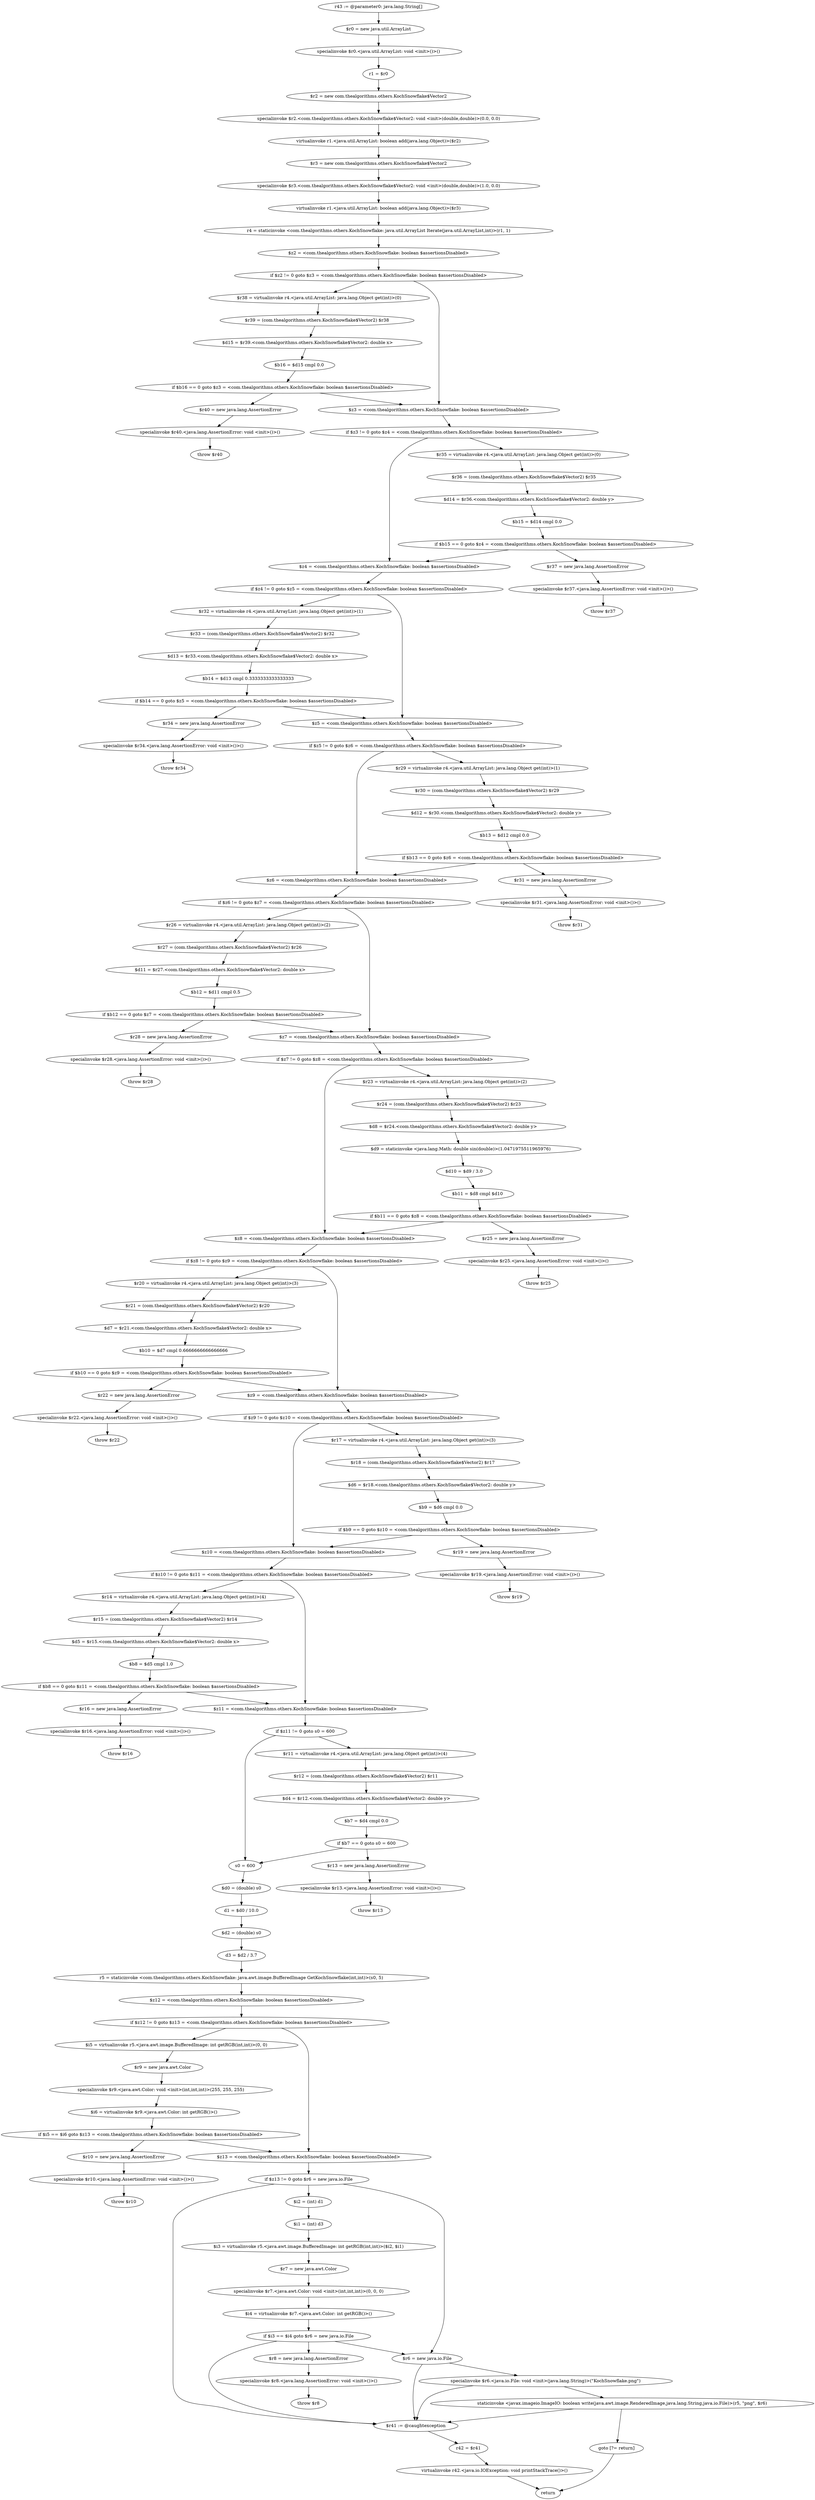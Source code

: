 digraph "unitGraph" {
    "r43 := @parameter0: java.lang.String[]"
    "$r0 = new java.util.ArrayList"
    "specialinvoke $r0.<java.util.ArrayList: void <init>()>()"
    "r1 = $r0"
    "$r2 = new com.thealgorithms.others.KochSnowflake$Vector2"
    "specialinvoke $r2.<com.thealgorithms.others.KochSnowflake$Vector2: void <init>(double,double)>(0.0, 0.0)"
    "virtualinvoke r1.<java.util.ArrayList: boolean add(java.lang.Object)>($r2)"
    "$r3 = new com.thealgorithms.others.KochSnowflake$Vector2"
    "specialinvoke $r3.<com.thealgorithms.others.KochSnowflake$Vector2: void <init>(double,double)>(1.0, 0.0)"
    "virtualinvoke r1.<java.util.ArrayList: boolean add(java.lang.Object)>($r3)"
    "r4 = staticinvoke <com.thealgorithms.others.KochSnowflake: java.util.ArrayList Iterate(java.util.ArrayList,int)>(r1, 1)"
    "$z2 = <com.thealgorithms.others.KochSnowflake: boolean $assertionsDisabled>"
    "if $z2 != 0 goto $z3 = <com.thealgorithms.others.KochSnowflake: boolean $assertionsDisabled>"
    "$r38 = virtualinvoke r4.<java.util.ArrayList: java.lang.Object get(int)>(0)"
    "$r39 = (com.thealgorithms.others.KochSnowflake$Vector2) $r38"
    "$d15 = $r39.<com.thealgorithms.others.KochSnowflake$Vector2: double x>"
    "$b16 = $d15 cmpl 0.0"
    "if $b16 == 0 goto $z3 = <com.thealgorithms.others.KochSnowflake: boolean $assertionsDisabled>"
    "$r40 = new java.lang.AssertionError"
    "specialinvoke $r40.<java.lang.AssertionError: void <init>()>()"
    "throw $r40"
    "$z3 = <com.thealgorithms.others.KochSnowflake: boolean $assertionsDisabled>"
    "if $z3 != 0 goto $z4 = <com.thealgorithms.others.KochSnowflake: boolean $assertionsDisabled>"
    "$r35 = virtualinvoke r4.<java.util.ArrayList: java.lang.Object get(int)>(0)"
    "$r36 = (com.thealgorithms.others.KochSnowflake$Vector2) $r35"
    "$d14 = $r36.<com.thealgorithms.others.KochSnowflake$Vector2: double y>"
    "$b15 = $d14 cmpl 0.0"
    "if $b15 == 0 goto $z4 = <com.thealgorithms.others.KochSnowflake: boolean $assertionsDisabled>"
    "$r37 = new java.lang.AssertionError"
    "specialinvoke $r37.<java.lang.AssertionError: void <init>()>()"
    "throw $r37"
    "$z4 = <com.thealgorithms.others.KochSnowflake: boolean $assertionsDisabled>"
    "if $z4 != 0 goto $z5 = <com.thealgorithms.others.KochSnowflake: boolean $assertionsDisabled>"
    "$r32 = virtualinvoke r4.<java.util.ArrayList: java.lang.Object get(int)>(1)"
    "$r33 = (com.thealgorithms.others.KochSnowflake$Vector2) $r32"
    "$d13 = $r33.<com.thealgorithms.others.KochSnowflake$Vector2: double x>"
    "$b14 = $d13 cmpl 0.3333333333333333"
    "if $b14 == 0 goto $z5 = <com.thealgorithms.others.KochSnowflake: boolean $assertionsDisabled>"
    "$r34 = new java.lang.AssertionError"
    "specialinvoke $r34.<java.lang.AssertionError: void <init>()>()"
    "throw $r34"
    "$z5 = <com.thealgorithms.others.KochSnowflake: boolean $assertionsDisabled>"
    "if $z5 != 0 goto $z6 = <com.thealgorithms.others.KochSnowflake: boolean $assertionsDisabled>"
    "$r29 = virtualinvoke r4.<java.util.ArrayList: java.lang.Object get(int)>(1)"
    "$r30 = (com.thealgorithms.others.KochSnowflake$Vector2) $r29"
    "$d12 = $r30.<com.thealgorithms.others.KochSnowflake$Vector2: double y>"
    "$b13 = $d12 cmpl 0.0"
    "if $b13 == 0 goto $z6 = <com.thealgorithms.others.KochSnowflake: boolean $assertionsDisabled>"
    "$r31 = new java.lang.AssertionError"
    "specialinvoke $r31.<java.lang.AssertionError: void <init>()>()"
    "throw $r31"
    "$z6 = <com.thealgorithms.others.KochSnowflake: boolean $assertionsDisabled>"
    "if $z6 != 0 goto $z7 = <com.thealgorithms.others.KochSnowflake: boolean $assertionsDisabled>"
    "$r26 = virtualinvoke r4.<java.util.ArrayList: java.lang.Object get(int)>(2)"
    "$r27 = (com.thealgorithms.others.KochSnowflake$Vector2) $r26"
    "$d11 = $r27.<com.thealgorithms.others.KochSnowflake$Vector2: double x>"
    "$b12 = $d11 cmpl 0.5"
    "if $b12 == 0 goto $z7 = <com.thealgorithms.others.KochSnowflake: boolean $assertionsDisabled>"
    "$r28 = new java.lang.AssertionError"
    "specialinvoke $r28.<java.lang.AssertionError: void <init>()>()"
    "throw $r28"
    "$z7 = <com.thealgorithms.others.KochSnowflake: boolean $assertionsDisabled>"
    "if $z7 != 0 goto $z8 = <com.thealgorithms.others.KochSnowflake: boolean $assertionsDisabled>"
    "$r23 = virtualinvoke r4.<java.util.ArrayList: java.lang.Object get(int)>(2)"
    "$r24 = (com.thealgorithms.others.KochSnowflake$Vector2) $r23"
    "$d8 = $r24.<com.thealgorithms.others.KochSnowflake$Vector2: double y>"
    "$d9 = staticinvoke <java.lang.Math: double sin(double)>(1.0471975511965976)"
    "$d10 = $d9 / 3.0"
    "$b11 = $d8 cmpl $d10"
    "if $b11 == 0 goto $z8 = <com.thealgorithms.others.KochSnowflake: boolean $assertionsDisabled>"
    "$r25 = new java.lang.AssertionError"
    "specialinvoke $r25.<java.lang.AssertionError: void <init>()>()"
    "throw $r25"
    "$z8 = <com.thealgorithms.others.KochSnowflake: boolean $assertionsDisabled>"
    "if $z8 != 0 goto $z9 = <com.thealgorithms.others.KochSnowflake: boolean $assertionsDisabled>"
    "$r20 = virtualinvoke r4.<java.util.ArrayList: java.lang.Object get(int)>(3)"
    "$r21 = (com.thealgorithms.others.KochSnowflake$Vector2) $r20"
    "$d7 = $r21.<com.thealgorithms.others.KochSnowflake$Vector2: double x>"
    "$b10 = $d7 cmpl 0.6666666666666666"
    "if $b10 == 0 goto $z9 = <com.thealgorithms.others.KochSnowflake: boolean $assertionsDisabled>"
    "$r22 = new java.lang.AssertionError"
    "specialinvoke $r22.<java.lang.AssertionError: void <init>()>()"
    "throw $r22"
    "$z9 = <com.thealgorithms.others.KochSnowflake: boolean $assertionsDisabled>"
    "if $z9 != 0 goto $z10 = <com.thealgorithms.others.KochSnowflake: boolean $assertionsDisabled>"
    "$r17 = virtualinvoke r4.<java.util.ArrayList: java.lang.Object get(int)>(3)"
    "$r18 = (com.thealgorithms.others.KochSnowflake$Vector2) $r17"
    "$d6 = $r18.<com.thealgorithms.others.KochSnowflake$Vector2: double y>"
    "$b9 = $d6 cmpl 0.0"
    "if $b9 == 0 goto $z10 = <com.thealgorithms.others.KochSnowflake: boolean $assertionsDisabled>"
    "$r19 = new java.lang.AssertionError"
    "specialinvoke $r19.<java.lang.AssertionError: void <init>()>()"
    "throw $r19"
    "$z10 = <com.thealgorithms.others.KochSnowflake: boolean $assertionsDisabled>"
    "if $z10 != 0 goto $z11 = <com.thealgorithms.others.KochSnowflake: boolean $assertionsDisabled>"
    "$r14 = virtualinvoke r4.<java.util.ArrayList: java.lang.Object get(int)>(4)"
    "$r15 = (com.thealgorithms.others.KochSnowflake$Vector2) $r14"
    "$d5 = $r15.<com.thealgorithms.others.KochSnowflake$Vector2: double x>"
    "$b8 = $d5 cmpl 1.0"
    "if $b8 == 0 goto $z11 = <com.thealgorithms.others.KochSnowflake: boolean $assertionsDisabled>"
    "$r16 = new java.lang.AssertionError"
    "specialinvoke $r16.<java.lang.AssertionError: void <init>()>()"
    "throw $r16"
    "$z11 = <com.thealgorithms.others.KochSnowflake: boolean $assertionsDisabled>"
    "if $z11 != 0 goto s0 = 600"
    "$r11 = virtualinvoke r4.<java.util.ArrayList: java.lang.Object get(int)>(4)"
    "$r12 = (com.thealgorithms.others.KochSnowflake$Vector2) $r11"
    "$d4 = $r12.<com.thealgorithms.others.KochSnowflake$Vector2: double y>"
    "$b7 = $d4 cmpl 0.0"
    "if $b7 == 0 goto s0 = 600"
    "$r13 = new java.lang.AssertionError"
    "specialinvoke $r13.<java.lang.AssertionError: void <init>()>()"
    "throw $r13"
    "s0 = 600"
    "$d0 = (double) s0"
    "d1 = $d0 / 10.0"
    "$d2 = (double) s0"
    "d3 = $d2 / 3.7"
    "r5 = staticinvoke <com.thealgorithms.others.KochSnowflake: java.awt.image.BufferedImage GetKochSnowflake(int,int)>(s0, 5)"
    "$z12 = <com.thealgorithms.others.KochSnowflake: boolean $assertionsDisabled>"
    "if $z12 != 0 goto $z13 = <com.thealgorithms.others.KochSnowflake: boolean $assertionsDisabled>"
    "$i5 = virtualinvoke r5.<java.awt.image.BufferedImage: int getRGB(int,int)>(0, 0)"
    "$r9 = new java.awt.Color"
    "specialinvoke $r9.<java.awt.Color: void <init>(int,int,int)>(255, 255, 255)"
    "$i6 = virtualinvoke $r9.<java.awt.Color: int getRGB()>()"
    "if $i5 == $i6 goto $z13 = <com.thealgorithms.others.KochSnowflake: boolean $assertionsDisabled>"
    "$r10 = new java.lang.AssertionError"
    "specialinvoke $r10.<java.lang.AssertionError: void <init>()>()"
    "throw $r10"
    "$z13 = <com.thealgorithms.others.KochSnowflake: boolean $assertionsDisabled>"
    "if $z13 != 0 goto $r6 = new java.io.File"
    "$i2 = (int) d1"
    "$i1 = (int) d3"
    "$i3 = virtualinvoke r5.<java.awt.image.BufferedImage: int getRGB(int,int)>($i2, $i1)"
    "$r7 = new java.awt.Color"
    "specialinvoke $r7.<java.awt.Color: void <init>(int,int,int)>(0, 0, 0)"
    "$i4 = virtualinvoke $r7.<java.awt.Color: int getRGB()>()"
    "if $i3 == $i4 goto $r6 = new java.io.File"
    "$r8 = new java.lang.AssertionError"
    "specialinvoke $r8.<java.lang.AssertionError: void <init>()>()"
    "throw $r8"
    "$r6 = new java.io.File"
    "specialinvoke $r6.<java.io.File: void <init>(java.lang.String)>(\"KochSnowflake.png\")"
    "staticinvoke <javax.imageio.ImageIO: boolean write(java.awt.image.RenderedImage,java.lang.String,java.io.File)>(r5, \"png\", $r6)"
    "goto [?= return]"
    "$r41 := @caughtexception"
    "r42 = $r41"
    "virtualinvoke r42.<java.io.IOException: void printStackTrace()>()"
    "return"
    "r43 := @parameter0: java.lang.String[]"->"$r0 = new java.util.ArrayList";
    "$r0 = new java.util.ArrayList"->"specialinvoke $r0.<java.util.ArrayList: void <init>()>()";
    "specialinvoke $r0.<java.util.ArrayList: void <init>()>()"->"r1 = $r0";
    "r1 = $r0"->"$r2 = new com.thealgorithms.others.KochSnowflake$Vector2";
    "$r2 = new com.thealgorithms.others.KochSnowflake$Vector2"->"specialinvoke $r2.<com.thealgorithms.others.KochSnowflake$Vector2: void <init>(double,double)>(0.0, 0.0)";
    "specialinvoke $r2.<com.thealgorithms.others.KochSnowflake$Vector2: void <init>(double,double)>(0.0, 0.0)"->"virtualinvoke r1.<java.util.ArrayList: boolean add(java.lang.Object)>($r2)";
    "virtualinvoke r1.<java.util.ArrayList: boolean add(java.lang.Object)>($r2)"->"$r3 = new com.thealgorithms.others.KochSnowflake$Vector2";
    "$r3 = new com.thealgorithms.others.KochSnowflake$Vector2"->"specialinvoke $r3.<com.thealgorithms.others.KochSnowflake$Vector2: void <init>(double,double)>(1.0, 0.0)";
    "specialinvoke $r3.<com.thealgorithms.others.KochSnowflake$Vector2: void <init>(double,double)>(1.0, 0.0)"->"virtualinvoke r1.<java.util.ArrayList: boolean add(java.lang.Object)>($r3)";
    "virtualinvoke r1.<java.util.ArrayList: boolean add(java.lang.Object)>($r3)"->"r4 = staticinvoke <com.thealgorithms.others.KochSnowflake: java.util.ArrayList Iterate(java.util.ArrayList,int)>(r1, 1)";
    "r4 = staticinvoke <com.thealgorithms.others.KochSnowflake: java.util.ArrayList Iterate(java.util.ArrayList,int)>(r1, 1)"->"$z2 = <com.thealgorithms.others.KochSnowflake: boolean $assertionsDisabled>";
    "$z2 = <com.thealgorithms.others.KochSnowflake: boolean $assertionsDisabled>"->"if $z2 != 0 goto $z3 = <com.thealgorithms.others.KochSnowflake: boolean $assertionsDisabled>";
    "if $z2 != 0 goto $z3 = <com.thealgorithms.others.KochSnowflake: boolean $assertionsDisabled>"->"$r38 = virtualinvoke r4.<java.util.ArrayList: java.lang.Object get(int)>(0)";
    "if $z2 != 0 goto $z3 = <com.thealgorithms.others.KochSnowflake: boolean $assertionsDisabled>"->"$z3 = <com.thealgorithms.others.KochSnowflake: boolean $assertionsDisabled>";
    "$r38 = virtualinvoke r4.<java.util.ArrayList: java.lang.Object get(int)>(0)"->"$r39 = (com.thealgorithms.others.KochSnowflake$Vector2) $r38";
    "$r39 = (com.thealgorithms.others.KochSnowflake$Vector2) $r38"->"$d15 = $r39.<com.thealgorithms.others.KochSnowflake$Vector2: double x>";
    "$d15 = $r39.<com.thealgorithms.others.KochSnowflake$Vector2: double x>"->"$b16 = $d15 cmpl 0.0";
    "$b16 = $d15 cmpl 0.0"->"if $b16 == 0 goto $z3 = <com.thealgorithms.others.KochSnowflake: boolean $assertionsDisabled>";
    "if $b16 == 0 goto $z3 = <com.thealgorithms.others.KochSnowflake: boolean $assertionsDisabled>"->"$r40 = new java.lang.AssertionError";
    "if $b16 == 0 goto $z3 = <com.thealgorithms.others.KochSnowflake: boolean $assertionsDisabled>"->"$z3 = <com.thealgorithms.others.KochSnowflake: boolean $assertionsDisabled>";
    "$r40 = new java.lang.AssertionError"->"specialinvoke $r40.<java.lang.AssertionError: void <init>()>()";
    "specialinvoke $r40.<java.lang.AssertionError: void <init>()>()"->"throw $r40";
    "$z3 = <com.thealgorithms.others.KochSnowflake: boolean $assertionsDisabled>"->"if $z3 != 0 goto $z4 = <com.thealgorithms.others.KochSnowflake: boolean $assertionsDisabled>";
    "if $z3 != 0 goto $z4 = <com.thealgorithms.others.KochSnowflake: boolean $assertionsDisabled>"->"$r35 = virtualinvoke r4.<java.util.ArrayList: java.lang.Object get(int)>(0)";
    "if $z3 != 0 goto $z4 = <com.thealgorithms.others.KochSnowflake: boolean $assertionsDisabled>"->"$z4 = <com.thealgorithms.others.KochSnowflake: boolean $assertionsDisabled>";
    "$r35 = virtualinvoke r4.<java.util.ArrayList: java.lang.Object get(int)>(0)"->"$r36 = (com.thealgorithms.others.KochSnowflake$Vector2) $r35";
    "$r36 = (com.thealgorithms.others.KochSnowflake$Vector2) $r35"->"$d14 = $r36.<com.thealgorithms.others.KochSnowflake$Vector2: double y>";
    "$d14 = $r36.<com.thealgorithms.others.KochSnowflake$Vector2: double y>"->"$b15 = $d14 cmpl 0.0";
    "$b15 = $d14 cmpl 0.0"->"if $b15 == 0 goto $z4 = <com.thealgorithms.others.KochSnowflake: boolean $assertionsDisabled>";
    "if $b15 == 0 goto $z4 = <com.thealgorithms.others.KochSnowflake: boolean $assertionsDisabled>"->"$r37 = new java.lang.AssertionError";
    "if $b15 == 0 goto $z4 = <com.thealgorithms.others.KochSnowflake: boolean $assertionsDisabled>"->"$z4 = <com.thealgorithms.others.KochSnowflake: boolean $assertionsDisabled>";
    "$r37 = new java.lang.AssertionError"->"specialinvoke $r37.<java.lang.AssertionError: void <init>()>()";
    "specialinvoke $r37.<java.lang.AssertionError: void <init>()>()"->"throw $r37";
    "$z4 = <com.thealgorithms.others.KochSnowflake: boolean $assertionsDisabled>"->"if $z4 != 0 goto $z5 = <com.thealgorithms.others.KochSnowflake: boolean $assertionsDisabled>";
    "if $z4 != 0 goto $z5 = <com.thealgorithms.others.KochSnowflake: boolean $assertionsDisabled>"->"$r32 = virtualinvoke r4.<java.util.ArrayList: java.lang.Object get(int)>(1)";
    "if $z4 != 0 goto $z5 = <com.thealgorithms.others.KochSnowflake: boolean $assertionsDisabled>"->"$z5 = <com.thealgorithms.others.KochSnowflake: boolean $assertionsDisabled>";
    "$r32 = virtualinvoke r4.<java.util.ArrayList: java.lang.Object get(int)>(1)"->"$r33 = (com.thealgorithms.others.KochSnowflake$Vector2) $r32";
    "$r33 = (com.thealgorithms.others.KochSnowflake$Vector2) $r32"->"$d13 = $r33.<com.thealgorithms.others.KochSnowflake$Vector2: double x>";
    "$d13 = $r33.<com.thealgorithms.others.KochSnowflake$Vector2: double x>"->"$b14 = $d13 cmpl 0.3333333333333333";
    "$b14 = $d13 cmpl 0.3333333333333333"->"if $b14 == 0 goto $z5 = <com.thealgorithms.others.KochSnowflake: boolean $assertionsDisabled>";
    "if $b14 == 0 goto $z5 = <com.thealgorithms.others.KochSnowflake: boolean $assertionsDisabled>"->"$r34 = new java.lang.AssertionError";
    "if $b14 == 0 goto $z5 = <com.thealgorithms.others.KochSnowflake: boolean $assertionsDisabled>"->"$z5 = <com.thealgorithms.others.KochSnowflake: boolean $assertionsDisabled>";
    "$r34 = new java.lang.AssertionError"->"specialinvoke $r34.<java.lang.AssertionError: void <init>()>()";
    "specialinvoke $r34.<java.lang.AssertionError: void <init>()>()"->"throw $r34";
    "$z5 = <com.thealgorithms.others.KochSnowflake: boolean $assertionsDisabled>"->"if $z5 != 0 goto $z6 = <com.thealgorithms.others.KochSnowflake: boolean $assertionsDisabled>";
    "if $z5 != 0 goto $z6 = <com.thealgorithms.others.KochSnowflake: boolean $assertionsDisabled>"->"$r29 = virtualinvoke r4.<java.util.ArrayList: java.lang.Object get(int)>(1)";
    "if $z5 != 0 goto $z6 = <com.thealgorithms.others.KochSnowflake: boolean $assertionsDisabled>"->"$z6 = <com.thealgorithms.others.KochSnowflake: boolean $assertionsDisabled>";
    "$r29 = virtualinvoke r4.<java.util.ArrayList: java.lang.Object get(int)>(1)"->"$r30 = (com.thealgorithms.others.KochSnowflake$Vector2) $r29";
    "$r30 = (com.thealgorithms.others.KochSnowflake$Vector2) $r29"->"$d12 = $r30.<com.thealgorithms.others.KochSnowflake$Vector2: double y>";
    "$d12 = $r30.<com.thealgorithms.others.KochSnowflake$Vector2: double y>"->"$b13 = $d12 cmpl 0.0";
    "$b13 = $d12 cmpl 0.0"->"if $b13 == 0 goto $z6 = <com.thealgorithms.others.KochSnowflake: boolean $assertionsDisabled>";
    "if $b13 == 0 goto $z6 = <com.thealgorithms.others.KochSnowflake: boolean $assertionsDisabled>"->"$r31 = new java.lang.AssertionError";
    "if $b13 == 0 goto $z6 = <com.thealgorithms.others.KochSnowflake: boolean $assertionsDisabled>"->"$z6 = <com.thealgorithms.others.KochSnowflake: boolean $assertionsDisabled>";
    "$r31 = new java.lang.AssertionError"->"specialinvoke $r31.<java.lang.AssertionError: void <init>()>()";
    "specialinvoke $r31.<java.lang.AssertionError: void <init>()>()"->"throw $r31";
    "$z6 = <com.thealgorithms.others.KochSnowflake: boolean $assertionsDisabled>"->"if $z6 != 0 goto $z7 = <com.thealgorithms.others.KochSnowflake: boolean $assertionsDisabled>";
    "if $z6 != 0 goto $z7 = <com.thealgorithms.others.KochSnowflake: boolean $assertionsDisabled>"->"$r26 = virtualinvoke r4.<java.util.ArrayList: java.lang.Object get(int)>(2)";
    "if $z6 != 0 goto $z7 = <com.thealgorithms.others.KochSnowflake: boolean $assertionsDisabled>"->"$z7 = <com.thealgorithms.others.KochSnowflake: boolean $assertionsDisabled>";
    "$r26 = virtualinvoke r4.<java.util.ArrayList: java.lang.Object get(int)>(2)"->"$r27 = (com.thealgorithms.others.KochSnowflake$Vector2) $r26";
    "$r27 = (com.thealgorithms.others.KochSnowflake$Vector2) $r26"->"$d11 = $r27.<com.thealgorithms.others.KochSnowflake$Vector2: double x>";
    "$d11 = $r27.<com.thealgorithms.others.KochSnowflake$Vector2: double x>"->"$b12 = $d11 cmpl 0.5";
    "$b12 = $d11 cmpl 0.5"->"if $b12 == 0 goto $z7 = <com.thealgorithms.others.KochSnowflake: boolean $assertionsDisabled>";
    "if $b12 == 0 goto $z7 = <com.thealgorithms.others.KochSnowflake: boolean $assertionsDisabled>"->"$r28 = new java.lang.AssertionError";
    "if $b12 == 0 goto $z7 = <com.thealgorithms.others.KochSnowflake: boolean $assertionsDisabled>"->"$z7 = <com.thealgorithms.others.KochSnowflake: boolean $assertionsDisabled>";
    "$r28 = new java.lang.AssertionError"->"specialinvoke $r28.<java.lang.AssertionError: void <init>()>()";
    "specialinvoke $r28.<java.lang.AssertionError: void <init>()>()"->"throw $r28";
    "$z7 = <com.thealgorithms.others.KochSnowflake: boolean $assertionsDisabled>"->"if $z7 != 0 goto $z8 = <com.thealgorithms.others.KochSnowflake: boolean $assertionsDisabled>";
    "if $z7 != 0 goto $z8 = <com.thealgorithms.others.KochSnowflake: boolean $assertionsDisabled>"->"$r23 = virtualinvoke r4.<java.util.ArrayList: java.lang.Object get(int)>(2)";
    "if $z7 != 0 goto $z8 = <com.thealgorithms.others.KochSnowflake: boolean $assertionsDisabled>"->"$z8 = <com.thealgorithms.others.KochSnowflake: boolean $assertionsDisabled>";
    "$r23 = virtualinvoke r4.<java.util.ArrayList: java.lang.Object get(int)>(2)"->"$r24 = (com.thealgorithms.others.KochSnowflake$Vector2) $r23";
    "$r24 = (com.thealgorithms.others.KochSnowflake$Vector2) $r23"->"$d8 = $r24.<com.thealgorithms.others.KochSnowflake$Vector2: double y>";
    "$d8 = $r24.<com.thealgorithms.others.KochSnowflake$Vector2: double y>"->"$d9 = staticinvoke <java.lang.Math: double sin(double)>(1.0471975511965976)";
    "$d9 = staticinvoke <java.lang.Math: double sin(double)>(1.0471975511965976)"->"$d10 = $d9 / 3.0";
    "$d10 = $d9 / 3.0"->"$b11 = $d8 cmpl $d10";
    "$b11 = $d8 cmpl $d10"->"if $b11 == 0 goto $z8 = <com.thealgorithms.others.KochSnowflake: boolean $assertionsDisabled>";
    "if $b11 == 0 goto $z8 = <com.thealgorithms.others.KochSnowflake: boolean $assertionsDisabled>"->"$r25 = new java.lang.AssertionError";
    "if $b11 == 0 goto $z8 = <com.thealgorithms.others.KochSnowflake: boolean $assertionsDisabled>"->"$z8 = <com.thealgorithms.others.KochSnowflake: boolean $assertionsDisabled>";
    "$r25 = new java.lang.AssertionError"->"specialinvoke $r25.<java.lang.AssertionError: void <init>()>()";
    "specialinvoke $r25.<java.lang.AssertionError: void <init>()>()"->"throw $r25";
    "$z8 = <com.thealgorithms.others.KochSnowflake: boolean $assertionsDisabled>"->"if $z8 != 0 goto $z9 = <com.thealgorithms.others.KochSnowflake: boolean $assertionsDisabled>";
    "if $z8 != 0 goto $z9 = <com.thealgorithms.others.KochSnowflake: boolean $assertionsDisabled>"->"$r20 = virtualinvoke r4.<java.util.ArrayList: java.lang.Object get(int)>(3)";
    "if $z8 != 0 goto $z9 = <com.thealgorithms.others.KochSnowflake: boolean $assertionsDisabled>"->"$z9 = <com.thealgorithms.others.KochSnowflake: boolean $assertionsDisabled>";
    "$r20 = virtualinvoke r4.<java.util.ArrayList: java.lang.Object get(int)>(3)"->"$r21 = (com.thealgorithms.others.KochSnowflake$Vector2) $r20";
    "$r21 = (com.thealgorithms.others.KochSnowflake$Vector2) $r20"->"$d7 = $r21.<com.thealgorithms.others.KochSnowflake$Vector2: double x>";
    "$d7 = $r21.<com.thealgorithms.others.KochSnowflake$Vector2: double x>"->"$b10 = $d7 cmpl 0.6666666666666666";
    "$b10 = $d7 cmpl 0.6666666666666666"->"if $b10 == 0 goto $z9 = <com.thealgorithms.others.KochSnowflake: boolean $assertionsDisabled>";
    "if $b10 == 0 goto $z9 = <com.thealgorithms.others.KochSnowflake: boolean $assertionsDisabled>"->"$r22 = new java.lang.AssertionError";
    "if $b10 == 0 goto $z9 = <com.thealgorithms.others.KochSnowflake: boolean $assertionsDisabled>"->"$z9 = <com.thealgorithms.others.KochSnowflake: boolean $assertionsDisabled>";
    "$r22 = new java.lang.AssertionError"->"specialinvoke $r22.<java.lang.AssertionError: void <init>()>()";
    "specialinvoke $r22.<java.lang.AssertionError: void <init>()>()"->"throw $r22";
    "$z9 = <com.thealgorithms.others.KochSnowflake: boolean $assertionsDisabled>"->"if $z9 != 0 goto $z10 = <com.thealgorithms.others.KochSnowflake: boolean $assertionsDisabled>";
    "if $z9 != 0 goto $z10 = <com.thealgorithms.others.KochSnowflake: boolean $assertionsDisabled>"->"$r17 = virtualinvoke r4.<java.util.ArrayList: java.lang.Object get(int)>(3)";
    "if $z9 != 0 goto $z10 = <com.thealgorithms.others.KochSnowflake: boolean $assertionsDisabled>"->"$z10 = <com.thealgorithms.others.KochSnowflake: boolean $assertionsDisabled>";
    "$r17 = virtualinvoke r4.<java.util.ArrayList: java.lang.Object get(int)>(3)"->"$r18 = (com.thealgorithms.others.KochSnowflake$Vector2) $r17";
    "$r18 = (com.thealgorithms.others.KochSnowflake$Vector2) $r17"->"$d6 = $r18.<com.thealgorithms.others.KochSnowflake$Vector2: double y>";
    "$d6 = $r18.<com.thealgorithms.others.KochSnowflake$Vector2: double y>"->"$b9 = $d6 cmpl 0.0";
    "$b9 = $d6 cmpl 0.0"->"if $b9 == 0 goto $z10 = <com.thealgorithms.others.KochSnowflake: boolean $assertionsDisabled>";
    "if $b9 == 0 goto $z10 = <com.thealgorithms.others.KochSnowflake: boolean $assertionsDisabled>"->"$r19 = new java.lang.AssertionError";
    "if $b9 == 0 goto $z10 = <com.thealgorithms.others.KochSnowflake: boolean $assertionsDisabled>"->"$z10 = <com.thealgorithms.others.KochSnowflake: boolean $assertionsDisabled>";
    "$r19 = new java.lang.AssertionError"->"specialinvoke $r19.<java.lang.AssertionError: void <init>()>()";
    "specialinvoke $r19.<java.lang.AssertionError: void <init>()>()"->"throw $r19";
    "$z10 = <com.thealgorithms.others.KochSnowflake: boolean $assertionsDisabled>"->"if $z10 != 0 goto $z11 = <com.thealgorithms.others.KochSnowflake: boolean $assertionsDisabled>";
    "if $z10 != 0 goto $z11 = <com.thealgorithms.others.KochSnowflake: boolean $assertionsDisabled>"->"$r14 = virtualinvoke r4.<java.util.ArrayList: java.lang.Object get(int)>(4)";
    "if $z10 != 0 goto $z11 = <com.thealgorithms.others.KochSnowflake: boolean $assertionsDisabled>"->"$z11 = <com.thealgorithms.others.KochSnowflake: boolean $assertionsDisabled>";
    "$r14 = virtualinvoke r4.<java.util.ArrayList: java.lang.Object get(int)>(4)"->"$r15 = (com.thealgorithms.others.KochSnowflake$Vector2) $r14";
    "$r15 = (com.thealgorithms.others.KochSnowflake$Vector2) $r14"->"$d5 = $r15.<com.thealgorithms.others.KochSnowflake$Vector2: double x>";
    "$d5 = $r15.<com.thealgorithms.others.KochSnowflake$Vector2: double x>"->"$b8 = $d5 cmpl 1.0";
    "$b8 = $d5 cmpl 1.0"->"if $b8 == 0 goto $z11 = <com.thealgorithms.others.KochSnowflake: boolean $assertionsDisabled>";
    "if $b8 == 0 goto $z11 = <com.thealgorithms.others.KochSnowflake: boolean $assertionsDisabled>"->"$r16 = new java.lang.AssertionError";
    "if $b8 == 0 goto $z11 = <com.thealgorithms.others.KochSnowflake: boolean $assertionsDisabled>"->"$z11 = <com.thealgorithms.others.KochSnowflake: boolean $assertionsDisabled>";
    "$r16 = new java.lang.AssertionError"->"specialinvoke $r16.<java.lang.AssertionError: void <init>()>()";
    "specialinvoke $r16.<java.lang.AssertionError: void <init>()>()"->"throw $r16";
    "$z11 = <com.thealgorithms.others.KochSnowflake: boolean $assertionsDisabled>"->"if $z11 != 0 goto s0 = 600";
    "if $z11 != 0 goto s0 = 600"->"$r11 = virtualinvoke r4.<java.util.ArrayList: java.lang.Object get(int)>(4)";
    "if $z11 != 0 goto s0 = 600"->"s0 = 600";
    "$r11 = virtualinvoke r4.<java.util.ArrayList: java.lang.Object get(int)>(4)"->"$r12 = (com.thealgorithms.others.KochSnowflake$Vector2) $r11";
    "$r12 = (com.thealgorithms.others.KochSnowflake$Vector2) $r11"->"$d4 = $r12.<com.thealgorithms.others.KochSnowflake$Vector2: double y>";
    "$d4 = $r12.<com.thealgorithms.others.KochSnowflake$Vector2: double y>"->"$b7 = $d4 cmpl 0.0";
    "$b7 = $d4 cmpl 0.0"->"if $b7 == 0 goto s0 = 600";
    "if $b7 == 0 goto s0 = 600"->"$r13 = new java.lang.AssertionError";
    "if $b7 == 0 goto s0 = 600"->"s0 = 600";
    "$r13 = new java.lang.AssertionError"->"specialinvoke $r13.<java.lang.AssertionError: void <init>()>()";
    "specialinvoke $r13.<java.lang.AssertionError: void <init>()>()"->"throw $r13";
    "s0 = 600"->"$d0 = (double) s0";
    "$d0 = (double) s0"->"d1 = $d0 / 10.0";
    "d1 = $d0 / 10.0"->"$d2 = (double) s0";
    "$d2 = (double) s0"->"d3 = $d2 / 3.7";
    "d3 = $d2 / 3.7"->"r5 = staticinvoke <com.thealgorithms.others.KochSnowflake: java.awt.image.BufferedImage GetKochSnowflake(int,int)>(s0, 5)";
    "r5 = staticinvoke <com.thealgorithms.others.KochSnowflake: java.awt.image.BufferedImage GetKochSnowflake(int,int)>(s0, 5)"->"$z12 = <com.thealgorithms.others.KochSnowflake: boolean $assertionsDisabled>";
    "$z12 = <com.thealgorithms.others.KochSnowflake: boolean $assertionsDisabled>"->"if $z12 != 0 goto $z13 = <com.thealgorithms.others.KochSnowflake: boolean $assertionsDisabled>";
    "if $z12 != 0 goto $z13 = <com.thealgorithms.others.KochSnowflake: boolean $assertionsDisabled>"->"$i5 = virtualinvoke r5.<java.awt.image.BufferedImage: int getRGB(int,int)>(0, 0)";
    "if $z12 != 0 goto $z13 = <com.thealgorithms.others.KochSnowflake: boolean $assertionsDisabled>"->"$z13 = <com.thealgorithms.others.KochSnowflake: boolean $assertionsDisabled>";
    "$i5 = virtualinvoke r5.<java.awt.image.BufferedImage: int getRGB(int,int)>(0, 0)"->"$r9 = new java.awt.Color";
    "$r9 = new java.awt.Color"->"specialinvoke $r9.<java.awt.Color: void <init>(int,int,int)>(255, 255, 255)";
    "specialinvoke $r9.<java.awt.Color: void <init>(int,int,int)>(255, 255, 255)"->"$i6 = virtualinvoke $r9.<java.awt.Color: int getRGB()>()";
    "$i6 = virtualinvoke $r9.<java.awt.Color: int getRGB()>()"->"if $i5 == $i6 goto $z13 = <com.thealgorithms.others.KochSnowflake: boolean $assertionsDisabled>";
    "if $i5 == $i6 goto $z13 = <com.thealgorithms.others.KochSnowflake: boolean $assertionsDisabled>"->"$r10 = new java.lang.AssertionError";
    "if $i5 == $i6 goto $z13 = <com.thealgorithms.others.KochSnowflake: boolean $assertionsDisabled>"->"$z13 = <com.thealgorithms.others.KochSnowflake: boolean $assertionsDisabled>";
    "$r10 = new java.lang.AssertionError"->"specialinvoke $r10.<java.lang.AssertionError: void <init>()>()";
    "specialinvoke $r10.<java.lang.AssertionError: void <init>()>()"->"throw $r10";
    "$z13 = <com.thealgorithms.others.KochSnowflake: boolean $assertionsDisabled>"->"if $z13 != 0 goto $r6 = new java.io.File";
    "if $z13 != 0 goto $r6 = new java.io.File"->"$i2 = (int) d1";
    "if $z13 != 0 goto $r6 = new java.io.File"->"$r6 = new java.io.File";
    "if $z13 != 0 goto $r6 = new java.io.File"->"$r41 := @caughtexception";
    "$i2 = (int) d1"->"$i1 = (int) d3";
    "$i1 = (int) d3"->"$i3 = virtualinvoke r5.<java.awt.image.BufferedImage: int getRGB(int,int)>($i2, $i1)";
    "$i3 = virtualinvoke r5.<java.awt.image.BufferedImage: int getRGB(int,int)>($i2, $i1)"->"$r7 = new java.awt.Color";
    "$r7 = new java.awt.Color"->"specialinvoke $r7.<java.awt.Color: void <init>(int,int,int)>(0, 0, 0)";
    "specialinvoke $r7.<java.awt.Color: void <init>(int,int,int)>(0, 0, 0)"->"$i4 = virtualinvoke $r7.<java.awt.Color: int getRGB()>()";
    "$i4 = virtualinvoke $r7.<java.awt.Color: int getRGB()>()"->"if $i3 == $i4 goto $r6 = new java.io.File";
    "if $i3 == $i4 goto $r6 = new java.io.File"->"$r8 = new java.lang.AssertionError";
    "if $i3 == $i4 goto $r6 = new java.io.File"->"$r6 = new java.io.File";
    "if $i3 == $i4 goto $r6 = new java.io.File"->"$r41 := @caughtexception";
    "$r8 = new java.lang.AssertionError"->"specialinvoke $r8.<java.lang.AssertionError: void <init>()>()";
    "specialinvoke $r8.<java.lang.AssertionError: void <init>()>()"->"throw $r8";
    "$r6 = new java.io.File"->"specialinvoke $r6.<java.io.File: void <init>(java.lang.String)>(\"KochSnowflake.png\")";
    "$r6 = new java.io.File"->"$r41 := @caughtexception";
    "specialinvoke $r6.<java.io.File: void <init>(java.lang.String)>(\"KochSnowflake.png\")"->"staticinvoke <javax.imageio.ImageIO: boolean write(java.awt.image.RenderedImage,java.lang.String,java.io.File)>(r5, \"png\", $r6)";
    "specialinvoke $r6.<java.io.File: void <init>(java.lang.String)>(\"KochSnowflake.png\")"->"$r41 := @caughtexception";
    "staticinvoke <javax.imageio.ImageIO: boolean write(java.awt.image.RenderedImage,java.lang.String,java.io.File)>(r5, \"png\", $r6)"->"goto [?= return]";
    "staticinvoke <javax.imageio.ImageIO: boolean write(java.awt.image.RenderedImage,java.lang.String,java.io.File)>(r5, \"png\", $r6)"->"$r41 := @caughtexception";
    "goto [?= return]"->"return";
    "$r41 := @caughtexception"->"r42 = $r41";
    "r42 = $r41"->"virtualinvoke r42.<java.io.IOException: void printStackTrace()>()";
    "virtualinvoke r42.<java.io.IOException: void printStackTrace()>()"->"return";
}
